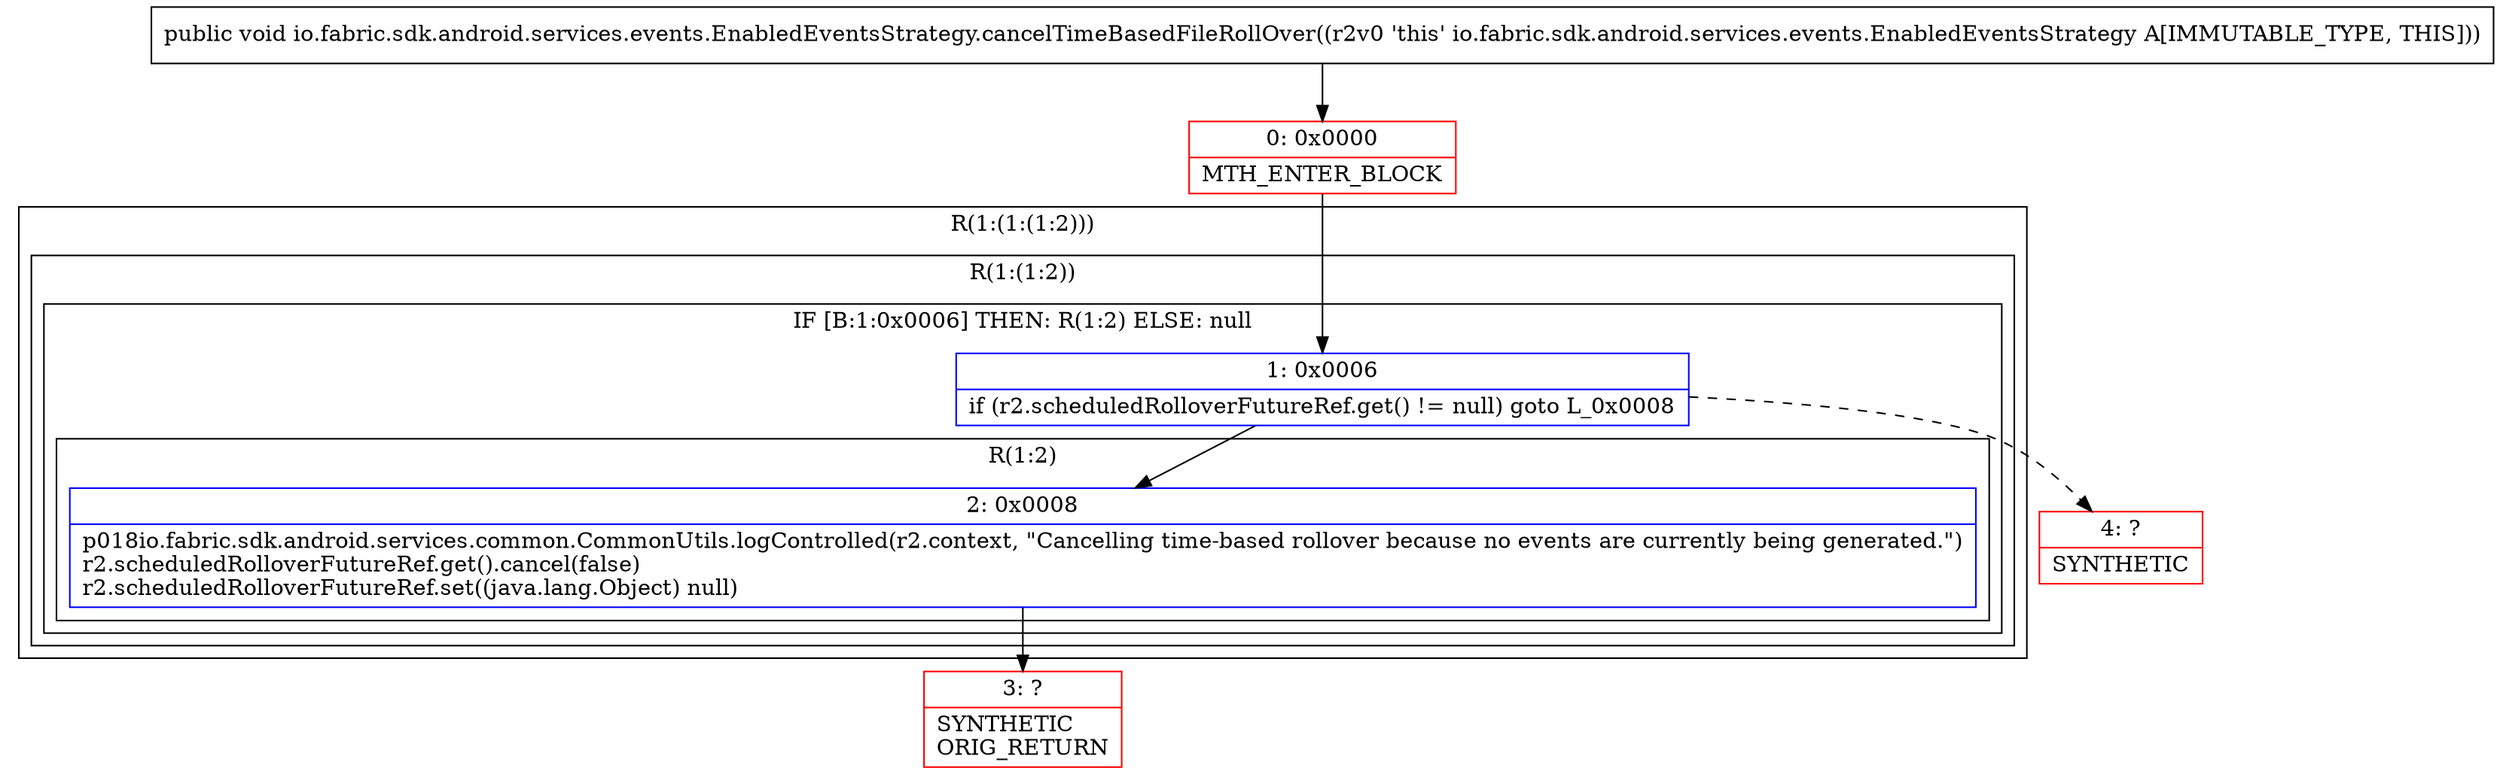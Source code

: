 digraph "CFG forio.fabric.sdk.android.services.events.EnabledEventsStrategy.cancelTimeBasedFileRollOver()V" {
subgraph cluster_Region_1714593078 {
label = "R(1:(1:(1:2)))";
node [shape=record,color=blue];
subgraph cluster_Region_417919816 {
label = "R(1:(1:2))";
node [shape=record,color=blue];
subgraph cluster_IfRegion_941075114 {
label = "IF [B:1:0x0006] THEN: R(1:2) ELSE: null";
node [shape=record,color=blue];
Node_1 [shape=record,label="{1\:\ 0x0006|if (r2.scheduledRolloverFutureRef.get() != null) goto L_0x0008\l}"];
subgraph cluster_Region_592826833 {
label = "R(1:2)";
node [shape=record,color=blue];
Node_2 [shape=record,label="{2\:\ 0x0008|p018io.fabric.sdk.android.services.common.CommonUtils.logControlled(r2.context, \"Cancelling time\-based rollover because no events are currently being generated.\")\lr2.scheduledRolloverFutureRef.get().cancel(false)\lr2.scheduledRolloverFutureRef.set((java.lang.Object) null)\l}"];
}
}
}
}
Node_0 [shape=record,color=red,label="{0\:\ 0x0000|MTH_ENTER_BLOCK\l}"];
Node_3 [shape=record,color=red,label="{3\:\ ?|SYNTHETIC\lORIG_RETURN\l}"];
Node_4 [shape=record,color=red,label="{4\:\ ?|SYNTHETIC\l}"];
MethodNode[shape=record,label="{public void io.fabric.sdk.android.services.events.EnabledEventsStrategy.cancelTimeBasedFileRollOver((r2v0 'this' io.fabric.sdk.android.services.events.EnabledEventsStrategy A[IMMUTABLE_TYPE, THIS])) }"];
MethodNode -> Node_0;
Node_1 -> Node_2;
Node_1 -> Node_4[style=dashed];
Node_2 -> Node_3;
Node_0 -> Node_1;
}

